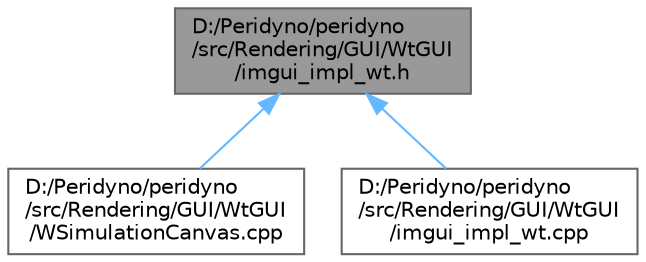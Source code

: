 digraph "D:/Peridyno/peridyno/src/Rendering/GUI/WtGUI/imgui_impl_wt.h"
{
 // LATEX_PDF_SIZE
  bgcolor="transparent";
  edge [fontname=Helvetica,fontsize=10,labelfontname=Helvetica,labelfontsize=10];
  node [fontname=Helvetica,fontsize=10,shape=box,height=0.2,width=0.4];
  Node1 [id="Node000001",label="D:/Peridyno/peridyno\l/src/Rendering/GUI/WtGUI\l/imgui_impl_wt.h",height=0.2,width=0.4,color="gray40", fillcolor="grey60", style="filled", fontcolor="black",tooltip=" "];
  Node1 -> Node2 [id="edge1_Node000001_Node000002",dir="back",color="steelblue1",style="solid",tooltip=" "];
  Node2 [id="Node000002",label="D:/Peridyno/peridyno\l/src/Rendering/GUI/WtGUI\l/WSimulationCanvas.cpp",height=0.2,width=0.4,color="grey40", fillcolor="white", style="filled",URL="$_w_simulation_canvas_8cpp.html",tooltip=" "];
  Node1 -> Node3 [id="edge2_Node000001_Node000003",dir="back",color="steelblue1",style="solid",tooltip=" "];
  Node3 [id="Node000003",label="D:/Peridyno/peridyno\l/src/Rendering/GUI/WtGUI\l/imgui_impl_wt.cpp",height=0.2,width=0.4,color="grey40", fillcolor="white", style="filled",URL="$imgui__impl__wt_8cpp.html",tooltip=" "];
}
